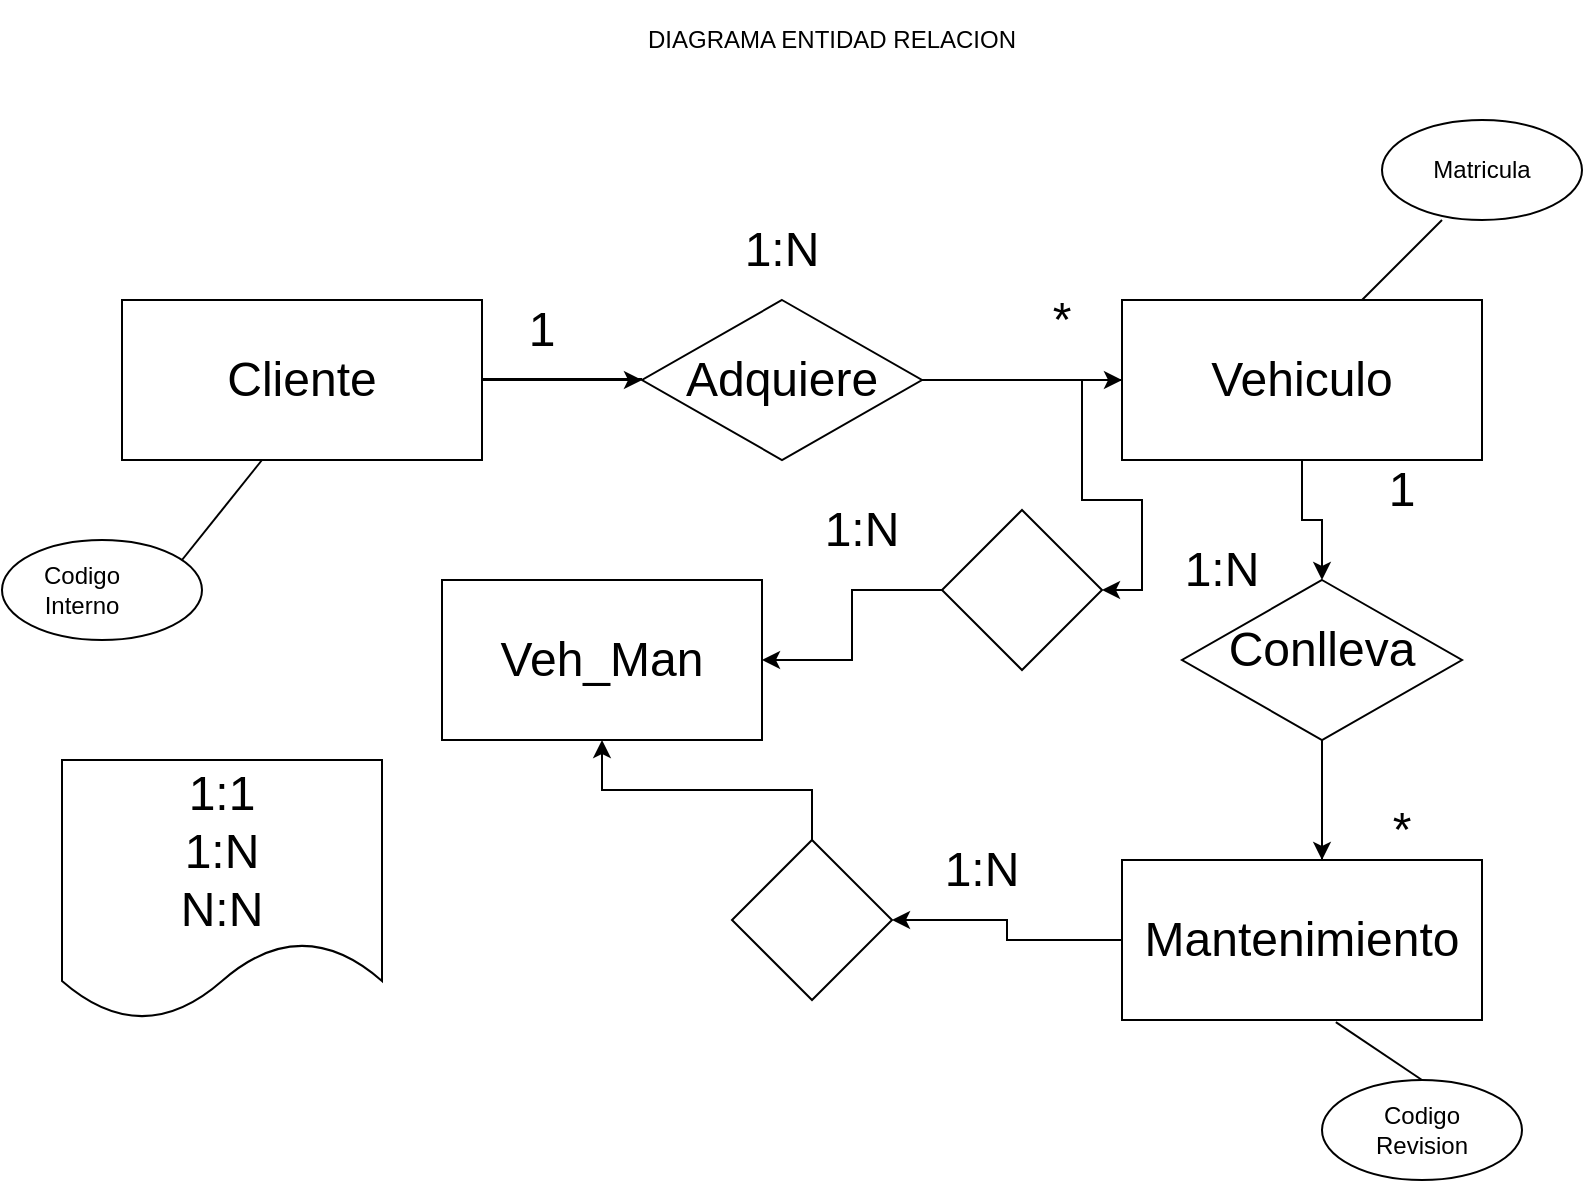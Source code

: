 <mxfile version="21.6.2" type="github">
  <diagram name="Page-1" id="32we7wKkpuTMR-FPi_ei">
    <mxGraphModel dx="880" dy="452" grid="1" gridSize="10" guides="1" tooltips="1" connect="1" arrows="1" fold="1" page="1" pageScale="1" pageWidth="850" pageHeight="1100" math="0" shadow="0">
      <root>
        <mxCell id="0" />
        <mxCell id="1" parent="0" />
        <mxCell id="rc7ttSQa2OtZKkBT7D2q-3" style="edgeStyle=orthogonalEdgeStyle;rounded=0;orthogonalLoop=1;jettySize=auto;html=1;entryX=0;entryY=0.5;entryDx=0;entryDy=0;" parent="1" source="zyYQOy7fIr2kreB1w1Vg-1" target="zyYQOy7fIr2kreB1w1Vg-10" edge="1">
          <mxGeometry relative="1" as="geometry" />
        </mxCell>
        <mxCell id="zyYQOy7fIr2kreB1w1Vg-1" value="" style="rounded=0;whiteSpace=wrap;html=1;" parent="1" vertex="1">
          <mxGeometry x="80" y="160" width="180" height="80" as="geometry" />
        </mxCell>
        <mxCell id="zyYQOy7fIr2kreB1w1Vg-2" value="Vehiculo" style="text;html=1;strokeColor=none;fillColor=none;align=center;verticalAlign=middle;whiteSpace=wrap;rounded=0;" parent="1" vertex="1">
          <mxGeometry x="650" y="185" width="60" height="30" as="geometry" />
        </mxCell>
        <mxCell id="rc7ttSQa2OtZKkBT7D2q-5" style="edgeStyle=orthogonalEdgeStyle;rounded=0;orthogonalLoop=1;jettySize=auto;html=1;exitX=0.5;exitY=1;exitDx=0;exitDy=0;" parent="1" source="zyYQOy7fIr2kreB1w1Vg-3" edge="1">
          <mxGeometry relative="1" as="geometry">
            <mxPoint x="680" y="300.0" as="targetPoint" />
            <Array as="points">
              <mxPoint x="670" y="270" />
              <mxPoint x="680" y="270" />
            </Array>
          </mxGeometry>
        </mxCell>
        <mxCell id="shR7SwW37Sfv0lqV9xud-8" style="edgeStyle=orthogonalEdgeStyle;rounded=0;orthogonalLoop=1;jettySize=auto;html=1;entryX=1;entryY=0.5;entryDx=0;entryDy=0;" edge="1" parent="1" source="zyYQOy7fIr2kreB1w1Vg-3" target="shR7SwW37Sfv0lqV9xud-6">
          <mxGeometry relative="1" as="geometry" />
        </mxCell>
        <mxCell id="zyYQOy7fIr2kreB1w1Vg-3" value="" style="rounded=0;whiteSpace=wrap;html=1;" parent="1" vertex="1">
          <mxGeometry x="580" y="160" width="180" height="80" as="geometry" />
        </mxCell>
        <mxCell id="shR7SwW37Sfv0lqV9xud-13" style="edgeStyle=orthogonalEdgeStyle;rounded=0;orthogonalLoop=1;jettySize=auto;html=1;" edge="1" parent="1" source="zyYQOy7fIr2kreB1w1Vg-4" target="shR7SwW37Sfv0lqV9xud-7">
          <mxGeometry relative="1" as="geometry" />
        </mxCell>
        <mxCell id="zyYQOy7fIr2kreB1w1Vg-4" value="" style="rounded=0;whiteSpace=wrap;html=1;" parent="1" vertex="1">
          <mxGeometry x="580" y="440" width="180" height="80" as="geometry" />
        </mxCell>
        <mxCell id="zyYQOy7fIr2kreB1w1Vg-7" value="&lt;font style=&quot;font-size: 24px;&quot;&gt;Cliente&lt;/font&gt;" style="text;html=1;strokeColor=none;fillColor=none;align=center;verticalAlign=middle;whiteSpace=wrap;rounded=0;" parent="1" vertex="1">
          <mxGeometry x="140" y="185" width="60" height="30" as="geometry" />
        </mxCell>
        <mxCell id="zyYQOy7fIr2kreB1w1Vg-8" value="&lt;font style=&quot;font-size: 24px;&quot;&gt;Mantenimiento&lt;/font&gt;" style="text;html=1;strokeColor=none;fillColor=none;align=center;verticalAlign=middle;whiteSpace=wrap;rounded=0;" parent="1" vertex="1">
          <mxGeometry x="640" y="465" width="60" height="30" as="geometry" />
        </mxCell>
        <mxCell id="rc7ttSQa2OtZKkBT7D2q-6" style="edgeStyle=orthogonalEdgeStyle;rounded=0;orthogonalLoop=1;jettySize=auto;html=1;" parent="1" source="zyYQOy7fIr2kreB1w1Vg-9" edge="1">
          <mxGeometry relative="1" as="geometry">
            <mxPoint x="680" y="440" as="targetPoint" />
          </mxGeometry>
        </mxCell>
        <mxCell id="zyYQOy7fIr2kreB1w1Vg-9" value="" style="rhombus;whiteSpace=wrap;html=1;" parent="1" vertex="1">
          <mxGeometry x="610" y="300" width="140" height="80" as="geometry" />
        </mxCell>
        <mxCell id="rc7ttSQa2OtZKkBT7D2q-4" style="edgeStyle=orthogonalEdgeStyle;rounded=0;orthogonalLoop=1;jettySize=auto;html=1;" parent="1" source="zyYQOy7fIr2kreB1w1Vg-10" edge="1">
          <mxGeometry relative="1" as="geometry">
            <mxPoint x="580" y="200" as="targetPoint" />
          </mxGeometry>
        </mxCell>
        <mxCell id="zyYQOy7fIr2kreB1w1Vg-10" value="" style="rhombus;whiteSpace=wrap;html=1;" parent="1" vertex="1">
          <mxGeometry x="340" y="160" width="140" height="80" as="geometry" />
        </mxCell>
        <mxCell id="zyYQOy7fIr2kreB1w1Vg-11" value="" style="ellipse;whiteSpace=wrap;html=1;" parent="1" vertex="1">
          <mxGeometry x="710" y="70" width="100" height="50" as="geometry" />
        </mxCell>
        <mxCell id="zyYQOy7fIr2kreB1w1Vg-12" value="Matricula" style="text;html=1;strokeColor=none;fillColor=none;align=center;verticalAlign=middle;whiteSpace=wrap;rounded=0;" parent="1" vertex="1">
          <mxGeometry x="730" y="80" width="60" height="30" as="geometry" />
        </mxCell>
        <mxCell id="zyYQOy7fIr2kreB1w1Vg-15" value="" style="endArrow=none;html=1;rounded=0;" parent="1" edge="1">
          <mxGeometry width="50" height="50" relative="1" as="geometry">
            <mxPoint x="700" y="160" as="sourcePoint" />
            <mxPoint x="740" y="120" as="targetPoint" />
          </mxGeometry>
        </mxCell>
        <mxCell id="zyYQOy7fIr2kreB1w1Vg-17" value="&lt;font style=&quot;font-size: 24px;&quot;&gt;Vehiculo&lt;/font&gt;" style="text;html=1;strokeColor=none;fillColor=none;align=center;verticalAlign=middle;whiteSpace=wrap;rounded=0;" parent="1" vertex="1">
          <mxGeometry x="640" y="185" width="60" height="30" as="geometry" />
        </mxCell>
        <mxCell id="zyYQOy7fIr2kreB1w1Vg-18" value="" style="endArrow=none;html=1;rounded=0;" parent="1" edge="1">
          <mxGeometry width="50" height="50" relative="1" as="geometry">
            <mxPoint x="260" y="199.5" as="sourcePoint" />
            <mxPoint x="340" y="199.5" as="targetPoint" />
          </mxGeometry>
        </mxCell>
        <mxCell id="zyYQOy7fIr2kreB1w1Vg-19" value="" style="endArrow=none;html=1;rounded=0;exitX=1;exitY=0.5;exitDx=0;exitDy=0;" parent="1" edge="1">
          <mxGeometry width="50" height="50" relative="1" as="geometry">
            <mxPoint x="580" y="200" as="sourcePoint" />
            <mxPoint x="580" y="199.5" as="targetPoint" />
          </mxGeometry>
        </mxCell>
        <mxCell id="zyYQOy7fIr2kreB1w1Vg-20" value="&lt;font style=&quot;font-size: 24px;&quot;&gt;Adquiere&lt;/font&gt;" style="text;html=1;strokeColor=none;fillColor=none;align=center;verticalAlign=middle;whiteSpace=wrap;rounded=0;" parent="1" vertex="1">
          <mxGeometry x="380" y="185" width="60" height="30" as="geometry" />
        </mxCell>
        <mxCell id="zyYQOy7fIr2kreB1w1Vg-22" value="" style="ellipse;whiteSpace=wrap;html=1;" parent="1" vertex="1">
          <mxGeometry x="20" y="280" width="100" height="50" as="geometry" />
        </mxCell>
        <mxCell id="zyYQOy7fIr2kreB1w1Vg-24" value="Codigo Interno" style="text;html=1;strokeColor=none;fillColor=none;align=center;verticalAlign=middle;whiteSpace=wrap;rounded=0;" parent="1" vertex="1">
          <mxGeometry x="30" y="290" width="60" height="30" as="geometry" />
        </mxCell>
        <mxCell id="zyYQOy7fIr2kreB1w1Vg-27" value="" style="endArrow=none;html=1;rounded=0;exitX=0.9;exitY=0.2;exitDx=0;exitDy=0;exitPerimeter=0;" parent="1" source="zyYQOy7fIr2kreB1w1Vg-22" edge="1">
          <mxGeometry width="50" height="50" relative="1" as="geometry">
            <mxPoint x="100" y="290" as="sourcePoint" />
            <mxPoint x="150" y="240" as="targetPoint" />
          </mxGeometry>
        </mxCell>
        <mxCell id="zyYQOy7fIr2kreB1w1Vg-28" value="&lt;font style=&quot;font-size: 24px;&quot;&gt;1&lt;/font&gt;" style="text;html=1;strokeColor=none;fillColor=none;align=center;verticalAlign=middle;whiteSpace=wrap;rounded=0;" parent="1" vertex="1">
          <mxGeometry x="260" y="160" width="60" height="30" as="geometry" />
        </mxCell>
        <mxCell id="zyYQOy7fIr2kreB1w1Vg-29" value="&lt;font style=&quot;font-size: 24px;&quot;&gt;*&lt;/font&gt;" style="text;html=1;strokeColor=none;fillColor=none;align=center;verticalAlign=middle;whiteSpace=wrap;rounded=0;" parent="1" vertex="1">
          <mxGeometry x="520" y="155" width="60" height="30" as="geometry" />
        </mxCell>
        <mxCell id="zyYQOy7fIr2kreB1w1Vg-30" value="&lt;font style=&quot;font-size: 24px;&quot;&gt;1:N&lt;/font&gt;" style="text;html=1;strokeColor=none;fillColor=none;align=center;verticalAlign=middle;whiteSpace=wrap;rounded=0;" parent="1" vertex="1">
          <mxGeometry x="380" y="120" width="60" height="30" as="geometry" />
        </mxCell>
        <mxCell id="zyYQOy7fIr2kreB1w1Vg-32" value="" style="endArrow=none;html=1;rounded=0;" parent="1" edge="1">
          <mxGeometry width="50" height="50" relative="1" as="geometry">
            <mxPoint x="680" y="440" as="sourcePoint" />
            <mxPoint x="680" y="380" as="targetPoint" />
          </mxGeometry>
        </mxCell>
        <mxCell id="zyYQOy7fIr2kreB1w1Vg-33" value="&lt;font style=&quot;font-size: 24px;&quot;&gt;Conlleva&lt;/font&gt;" style="text;html=1;strokeColor=none;fillColor=none;align=center;verticalAlign=middle;whiteSpace=wrap;rounded=0;" parent="1" vertex="1">
          <mxGeometry x="650" y="320" width="60" height="30" as="geometry" />
        </mxCell>
        <mxCell id="zyYQOy7fIr2kreB1w1Vg-34" value="" style="ellipse;whiteSpace=wrap;html=1;" parent="1" vertex="1">
          <mxGeometry x="680" y="550" width="100" height="50" as="geometry" />
        </mxCell>
        <mxCell id="zyYQOy7fIr2kreB1w1Vg-35" value="Codigo Revision" style="text;html=1;strokeColor=none;fillColor=none;align=center;verticalAlign=middle;whiteSpace=wrap;rounded=0;" parent="1" vertex="1">
          <mxGeometry x="700" y="560" width="60" height="30" as="geometry" />
        </mxCell>
        <mxCell id="zyYQOy7fIr2kreB1w1Vg-36" value="" style="endArrow=none;html=1;rounded=0;entryX=0.594;entryY=1.013;entryDx=0;entryDy=0;entryPerimeter=0;exitX=0.5;exitY=0;exitDx=0;exitDy=0;" parent="1" source="zyYQOy7fIr2kreB1w1Vg-34" target="zyYQOy7fIr2kreB1w1Vg-4" edge="1">
          <mxGeometry width="50" height="50" relative="1" as="geometry">
            <mxPoint x="670" y="580" as="sourcePoint" />
            <mxPoint x="720" y="530" as="targetPoint" />
          </mxGeometry>
        </mxCell>
        <mxCell id="zyYQOy7fIr2kreB1w1Vg-37" value="&lt;font style=&quot;font-size: 24px;&quot;&gt;1&lt;/font&gt;" style="text;html=1;strokeColor=none;fillColor=none;align=center;verticalAlign=middle;whiteSpace=wrap;rounded=0;" parent="1" vertex="1">
          <mxGeometry x="690" y="240" width="60" height="30" as="geometry" />
        </mxCell>
        <mxCell id="zyYQOy7fIr2kreB1w1Vg-38" value="&lt;font style=&quot;font-size: 24px;&quot;&gt;*&lt;/font&gt;" style="text;html=1;strokeColor=none;fillColor=none;align=center;verticalAlign=middle;whiteSpace=wrap;rounded=0;" parent="1" vertex="1">
          <mxGeometry x="690" y="410" width="60" height="30" as="geometry" />
        </mxCell>
        <mxCell id="zyYQOy7fIr2kreB1w1Vg-40" value="&lt;font style=&quot;font-size: 24px;&quot;&gt;1:N&lt;/font&gt;" style="text;html=1;strokeColor=none;fillColor=none;align=center;verticalAlign=middle;whiteSpace=wrap;rounded=0;" parent="1" vertex="1">
          <mxGeometry x="600" y="280" width="60" height="30" as="geometry" />
        </mxCell>
        <mxCell id="zyYQOy7fIr2kreB1w1Vg-41" value="DIAGRAMA ENTIDAD RELACION&lt;br&gt;" style="text;html=1;strokeColor=none;fillColor=none;align=center;verticalAlign=middle;whiteSpace=wrap;rounded=0;" parent="1" vertex="1">
          <mxGeometry x="70" y="10" width="730" height="40" as="geometry" />
        </mxCell>
        <mxCell id="rc7ttSQa2OtZKkBT7D2q-2" value="" style="endArrow=none;html=1;rounded=0;exitX=1;exitY=0.5;exitDx=0;exitDy=0;" parent="1" source="zyYQOy7fIr2kreB1w1Vg-10" edge="1">
          <mxGeometry width="50" height="50" relative="1" as="geometry">
            <mxPoint x="480" y="200" as="sourcePoint" />
            <mxPoint x="560" y="200" as="targetPoint" />
          </mxGeometry>
        </mxCell>
        <mxCell id="shR7SwW37Sfv0lqV9xud-2" value="&lt;font style=&quot;font-size: 24px;&quot;&gt;1:1&lt;br&gt;1:N&lt;br&gt;N:N&lt;br&gt;&lt;/font&gt;" style="shape=document;whiteSpace=wrap;html=1;boundedLbl=1;" vertex="1" parent="1">
          <mxGeometry x="50" y="390" width="160" height="130" as="geometry" />
        </mxCell>
        <mxCell id="shR7SwW37Sfv0lqV9xud-3" value="&lt;font style=&quot;font-size: 24px;&quot;&gt;Veh_Man&lt;/font&gt;" style="rounded=0;whiteSpace=wrap;html=1;" vertex="1" parent="1">
          <mxGeometry x="240" y="300" width="160" height="80" as="geometry" />
        </mxCell>
        <mxCell id="shR7SwW37Sfv0lqV9xud-9" style="edgeStyle=orthogonalEdgeStyle;rounded=0;orthogonalLoop=1;jettySize=auto;html=1;" edge="1" parent="1" source="shR7SwW37Sfv0lqV9xud-6" target="shR7SwW37Sfv0lqV9xud-3">
          <mxGeometry relative="1" as="geometry" />
        </mxCell>
        <mxCell id="shR7SwW37Sfv0lqV9xud-6" value="" style="rhombus;whiteSpace=wrap;html=1;" vertex="1" parent="1">
          <mxGeometry x="490" y="265" width="80" height="80" as="geometry" />
        </mxCell>
        <mxCell id="shR7SwW37Sfv0lqV9xud-14" style="edgeStyle=orthogonalEdgeStyle;rounded=0;orthogonalLoop=1;jettySize=auto;html=1;entryX=0.5;entryY=1;entryDx=0;entryDy=0;" edge="1" parent="1" source="shR7SwW37Sfv0lqV9xud-7" target="shR7SwW37Sfv0lqV9xud-3">
          <mxGeometry relative="1" as="geometry" />
        </mxCell>
        <mxCell id="shR7SwW37Sfv0lqV9xud-7" value="" style="rhombus;whiteSpace=wrap;html=1;" vertex="1" parent="1">
          <mxGeometry x="385" y="430" width="80" height="80" as="geometry" />
        </mxCell>
        <mxCell id="shR7SwW37Sfv0lqV9xud-15" value="&lt;font style=&quot;font-size: 24px;&quot;&gt;1:N&lt;/font&gt;" style="text;html=1;strokeColor=none;fillColor=none;align=center;verticalAlign=middle;whiteSpace=wrap;rounded=0;" vertex="1" parent="1">
          <mxGeometry x="420" y="260" width="60" height="30" as="geometry" />
        </mxCell>
        <mxCell id="shR7SwW37Sfv0lqV9xud-16" value="&lt;font style=&quot;font-size: 24px;&quot;&gt;1:N&lt;/font&gt;" style="text;html=1;strokeColor=none;fillColor=none;align=center;verticalAlign=middle;whiteSpace=wrap;rounded=0;" vertex="1" parent="1">
          <mxGeometry x="480" y="430" width="60" height="30" as="geometry" />
        </mxCell>
      </root>
    </mxGraphModel>
  </diagram>
</mxfile>
